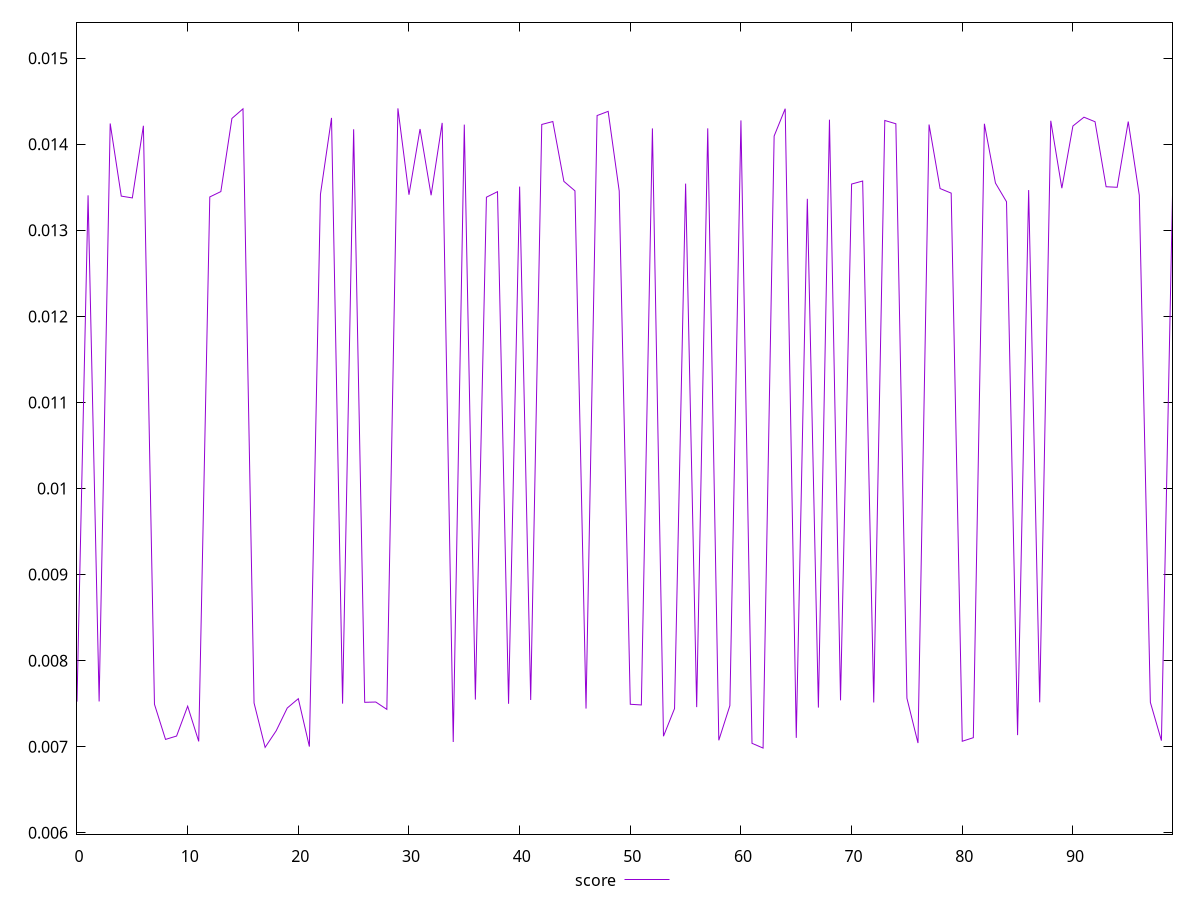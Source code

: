 reset

$score <<EOF
0 0.007523882068913079
1 0.013407030986923751
2 0.007525528805151338
3 0.014242029489866026
4 0.01339798058266245
5 0.01337699500905537
6 0.014215352917943513
7 0.0074931491684353535
8 0.007084888625574048
9 0.007124046023378017
10 0.0074708784501702485
11 0.0070616563862417325
12 0.013388322306301215
13 0.01345080854357572
14 0.014300640170356704
15 0.014412378985054597
16 0.007508423661490737
17 0.006992288366723887
18 0.0071848620572196875
19 0.007449529458355031
20 0.007558149990969709
21 0.0070013408665625665
22 0.013418382322516464
23 0.014306989529761005
24 0.007500264663209577
25 0.014174914797758453
26 0.00751594374193626
27 0.007519243337227366
28 0.007433916288798803
29 0.014417794319265542
30 0.013413911827213243
31 0.014177907526744249
32 0.013408113037255032
33 0.01424896491361094
34 0.007054937384067872
35 0.014229078418688423
36 0.007547522464141032
37 0.013385325332474718
38 0.01344956124878477
39 0.007499081646181238
40 0.013508584789003186
41 0.007542642031610258
42 0.014230626022569526
43 0.014264596571334165
44 0.013569219503737906
45 0.013459176255788796
46 0.007443325270683254
47 0.014334296383961331
48 0.014382927633998066
49 0.013457198710196239
50 0.007493199742058809
51 0.007485196078974632
52 0.014184514247977176
53 0.007121582541079863
54 0.007443585049350443
55 0.013543474726056659
56 0.00745991498798354
57 0.014185211263336939
58 0.0070745298808391754
59 0.007477493781226141
60 0.014277694868836122
61 0.007039333021364835
62 0.006984183856467874
63 0.014096207028954033
64 0.014413673040426123
65 0.007102720054792011
66 0.013367002915730009
67 0.007454469560036037
68 0.01428587372178558
69 0.007539350929481492
70 0.013538102318232936
71 0.013573363397820115
72 0.0075139713548557086
73 0.014276903509610583
74 0.014238749575468224
75 0.007563279812494217
76 0.00704257684551135
77 0.01422973455555393
78 0.013485461959712952
79 0.013432806084158644
80 0.007063315988146468
81 0.007104908029270773
82 0.01423870812539535
83 0.013549893426947679
84 0.013332669327151159
85 0.007134480236850982
86 0.013468230118658386
87 0.007515617631449922
88 0.014273411083350507
89 0.01348985281619658
90 0.014212638542995315
91 0.014315085240432734
92 0.01426226799567537
93 0.01350694216805065
94 0.013500624616225976
95 0.014264163048617995
96 0.013407726506300455
97 0.007515371246373137
98 0.007070996454151934
99 0.013410448068385816
EOF

set key outside below
set xrange [0:99]
set yrange [0.005984183856467874:0.015417794319265543]
set terminal svg size 640, 490 enhanced background rgb 'white'
set output "report_00007_2020-12-11T15:55:29.892Z/largest-contentful-paint/samples/pages+cached+noexternal/score/values.svg"

plot $score title "score" with line

reset

